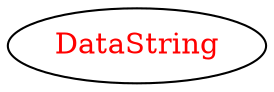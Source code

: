 digraph dependencyGraph {
 concentrate=true;
 ranksep="2.0";
 rankdir="LR"; 
 splines="ortho";
"DataString" [fontcolor="red"];
}